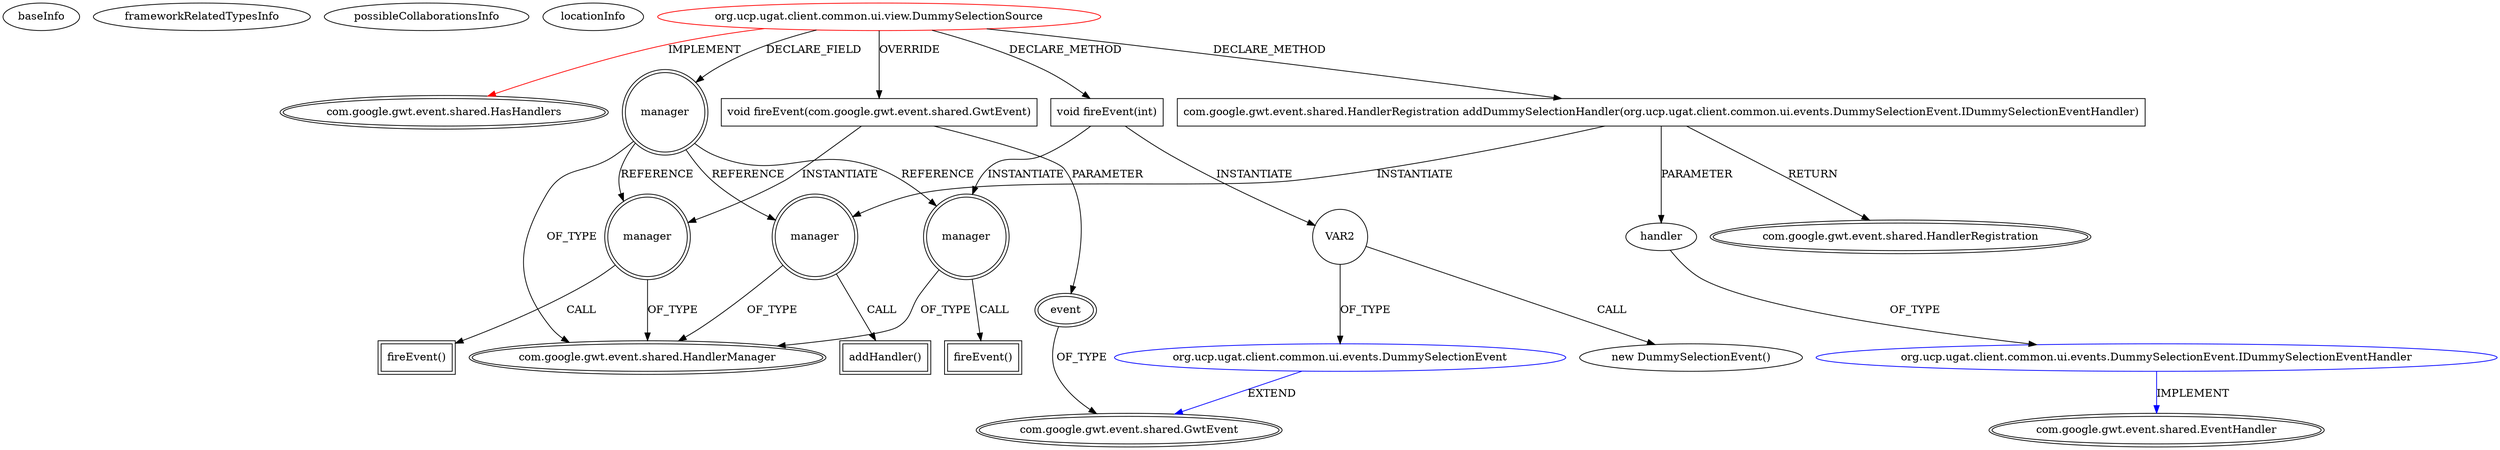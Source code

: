 digraph {
baseInfo[graphId=3071,category="extension_graph",isAnonymous=false,possibleRelation=true]
frameworkRelatedTypesInfo[0="com.google.gwt.event.shared.HasHandlers"]
possibleCollaborationsInfo[0="3071~CLIENT_METHOD_DECLARATION-PARAMETER_DECLARATION-~com.google.gwt.event.shared.HasHandlers ~com.google.gwt.event.shared.EventHandler ~false~false",1="3071~CLIENT_METHOD_DECLARATION-INSTANTIATION-~com.google.gwt.event.shared.HasHandlers ~com.google.gwt.event.shared.GwtEvent ~false~false"]
locationInfo[projectName="hmiguellima-ugat",filePath="/hmiguellima-ugat/ugat-master/src/org/ucp/ugat/client/common/ui/view/DummySelectionSource.java",contextSignature="DummySelectionSource",graphId="3071"]
0[label="org.ucp.ugat.client.common.ui.view.DummySelectionSource",vertexType="ROOT_CLIENT_CLASS_DECLARATION",isFrameworkType=false,color=red]
1[label="com.google.gwt.event.shared.HasHandlers",vertexType="FRAMEWORK_INTERFACE_TYPE",isFrameworkType=true,peripheries=2]
2[label="manager",vertexType="FIELD_DECLARATION",isFrameworkType=true,peripheries=2,shape=circle]
3[label="com.google.gwt.event.shared.HandlerManager",vertexType="FRAMEWORK_CLASS_TYPE",isFrameworkType=true,peripheries=2]
4[label="void fireEvent(com.google.gwt.event.shared.GwtEvent)",vertexType="OVERRIDING_METHOD_DECLARATION",isFrameworkType=false,shape=box]
5[label="event",vertexType="PARAMETER_DECLARATION",isFrameworkType=true,peripheries=2]
6[label="com.google.gwt.event.shared.GwtEvent",vertexType="FRAMEWORK_CLASS_TYPE",isFrameworkType=true,peripheries=2]
7[label="manager",vertexType="VARIABLE_EXPRESION",isFrameworkType=true,peripheries=2,shape=circle]
8[label="fireEvent()",vertexType="INSIDE_CALL",isFrameworkType=true,peripheries=2,shape=box]
10[label="void fireEvent(int)",vertexType="CLIENT_METHOD_DECLARATION",isFrameworkType=false,shape=box]
11[label="manager",vertexType="VARIABLE_EXPRESION",isFrameworkType=true,peripheries=2,shape=circle]
12[label="fireEvent()",vertexType="INSIDE_CALL",isFrameworkType=true,peripheries=2,shape=box]
15[label="VAR2",vertexType="VARIABLE_EXPRESION",isFrameworkType=false,shape=circle]
16[label="org.ucp.ugat.client.common.ui.events.DummySelectionEvent",vertexType="REFERENCE_CLIENT_CLASS_DECLARATION",isFrameworkType=false,color=blue]
14[label="new DummySelectionEvent()",vertexType="CONSTRUCTOR_CALL",isFrameworkType=false]
18[label="com.google.gwt.event.shared.HandlerRegistration addDummySelectionHandler(org.ucp.ugat.client.common.ui.events.DummySelectionEvent.IDummySelectionEventHandler)",vertexType="CLIENT_METHOD_DECLARATION",isFrameworkType=false,shape=box]
19[label="com.google.gwt.event.shared.HandlerRegistration",vertexType="FRAMEWORK_INTERFACE_TYPE",isFrameworkType=true,peripheries=2]
20[label="handler",vertexType="PARAMETER_DECLARATION",isFrameworkType=false]
21[label="org.ucp.ugat.client.common.ui.events.DummySelectionEvent.IDummySelectionEventHandler",vertexType="REFERENCE_CLIENT_CLASS_DECLARATION",isFrameworkType=false,color=blue]
22[label="com.google.gwt.event.shared.EventHandler",vertexType="FRAMEWORK_INTERFACE_TYPE",isFrameworkType=true,peripheries=2]
23[label="manager",vertexType="VARIABLE_EXPRESION",isFrameworkType=true,peripheries=2,shape=circle]
24[label="addHandler()",vertexType="INSIDE_CALL",isFrameworkType=true,peripheries=2,shape=box]
0->1[label="IMPLEMENT",color=red]
0->2[label="DECLARE_FIELD"]
2->3[label="OF_TYPE"]
0->4[label="OVERRIDE"]
5->6[label="OF_TYPE"]
4->5[label="PARAMETER"]
4->7[label="INSTANTIATE"]
2->7[label="REFERENCE"]
7->3[label="OF_TYPE"]
7->8[label="CALL"]
0->10[label="DECLARE_METHOD"]
10->11[label="INSTANTIATE"]
2->11[label="REFERENCE"]
11->3[label="OF_TYPE"]
11->12[label="CALL"]
10->15[label="INSTANTIATE"]
16->6[label="EXTEND",color=blue]
15->16[label="OF_TYPE"]
15->14[label="CALL"]
0->18[label="DECLARE_METHOD"]
18->19[label="RETURN"]
21->22[label="IMPLEMENT",color=blue]
20->21[label="OF_TYPE"]
18->20[label="PARAMETER"]
18->23[label="INSTANTIATE"]
2->23[label="REFERENCE"]
23->3[label="OF_TYPE"]
23->24[label="CALL"]
}
